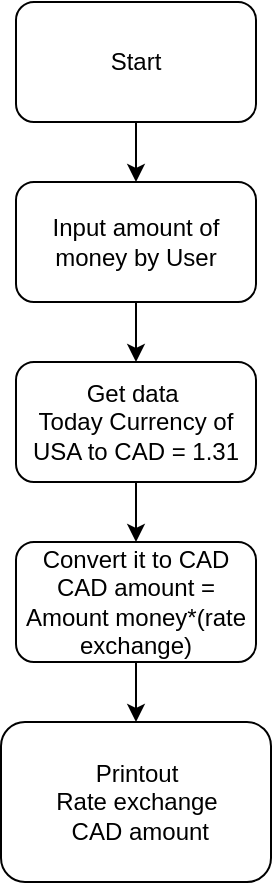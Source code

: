 <mxfile version="13.8.9" type="github">
  <diagram id="KpqeUWe9T__yHvzMCGmm" name="Page-1">
    <mxGraphModel dx="1017" dy="564" grid="1" gridSize="10" guides="1" tooltips="1" connect="1" arrows="1" fold="1" page="1" pageScale="1" pageWidth="850" pageHeight="1100" math="0" shadow="0">
      <root>
        <mxCell id="0" />
        <mxCell id="1" parent="0" />
        <mxCell id="-GfSJ-mZbfH85P1tIpJl-3" value="" style="edgeStyle=orthogonalEdgeStyle;rounded=0;orthogonalLoop=1;jettySize=auto;html=1;" parent="1" source="-GfSJ-mZbfH85P1tIpJl-1" target="-GfSJ-mZbfH85P1tIpJl-2" edge="1">
          <mxGeometry relative="1" as="geometry" />
        </mxCell>
        <mxCell id="-GfSJ-mZbfH85P1tIpJl-1" value="Start" style="rounded=1;whiteSpace=wrap;html=1;" parent="1" vertex="1">
          <mxGeometry x="305" width="120" height="60" as="geometry" />
        </mxCell>
        <mxCell id="k7OBvNrR8IVU0DONrp6M-2" value="" style="edgeStyle=orthogonalEdgeStyle;rounded=0;orthogonalLoop=1;jettySize=auto;html=1;" edge="1" parent="1" source="-GfSJ-mZbfH85P1tIpJl-2" target="k7OBvNrR8IVU0DONrp6M-1">
          <mxGeometry relative="1" as="geometry" />
        </mxCell>
        <mxCell id="-GfSJ-mZbfH85P1tIpJl-2" value="Input amount of money by User" style="whiteSpace=wrap;html=1;rounded=1;" parent="1" vertex="1">
          <mxGeometry x="305" y="90" width="120" height="60" as="geometry" />
        </mxCell>
        <mxCell id="-GfSJ-mZbfH85P1tIpJl-11" value="" style="edgeStyle=orthogonalEdgeStyle;rounded=0;orthogonalLoop=1;jettySize=auto;html=1;" parent="1" source="-GfSJ-mZbfH85P1tIpJl-8" target="-GfSJ-mZbfH85P1tIpJl-10" edge="1">
          <mxGeometry relative="1" as="geometry" />
        </mxCell>
        <mxCell id="-GfSJ-mZbfH85P1tIpJl-8" value="Convert it to CAD&lt;br&gt;CAD amount = Amount money*(rate exchange)" style="whiteSpace=wrap;html=1;rounded=1;" parent="1" vertex="1">
          <mxGeometry x="305" y="270" width="120" height="60" as="geometry" />
        </mxCell>
        <mxCell id="-GfSJ-mZbfH85P1tIpJl-10" value="Printout&lt;br&gt;Rate exchange&lt;br&gt;&amp;nbsp;CAD amount" style="whiteSpace=wrap;html=1;rounded=1;" parent="1" vertex="1">
          <mxGeometry x="297.5" y="360" width="135" height="80" as="geometry" />
        </mxCell>
        <mxCell id="k7OBvNrR8IVU0DONrp6M-3" style="edgeStyle=orthogonalEdgeStyle;rounded=0;orthogonalLoop=1;jettySize=auto;html=1;" edge="1" parent="1" source="k7OBvNrR8IVU0DONrp6M-1" target="-GfSJ-mZbfH85P1tIpJl-8">
          <mxGeometry relative="1" as="geometry" />
        </mxCell>
        <mxCell id="k7OBvNrR8IVU0DONrp6M-1" value="Get data&amp;nbsp;&lt;br&gt;Today Currency of&lt;br&gt;USA to CAD = 1.31" style="whiteSpace=wrap;html=1;rounded=1;" vertex="1" parent="1">
          <mxGeometry x="305" y="180" width="120" height="60" as="geometry" />
        </mxCell>
      </root>
    </mxGraphModel>
  </diagram>
</mxfile>
